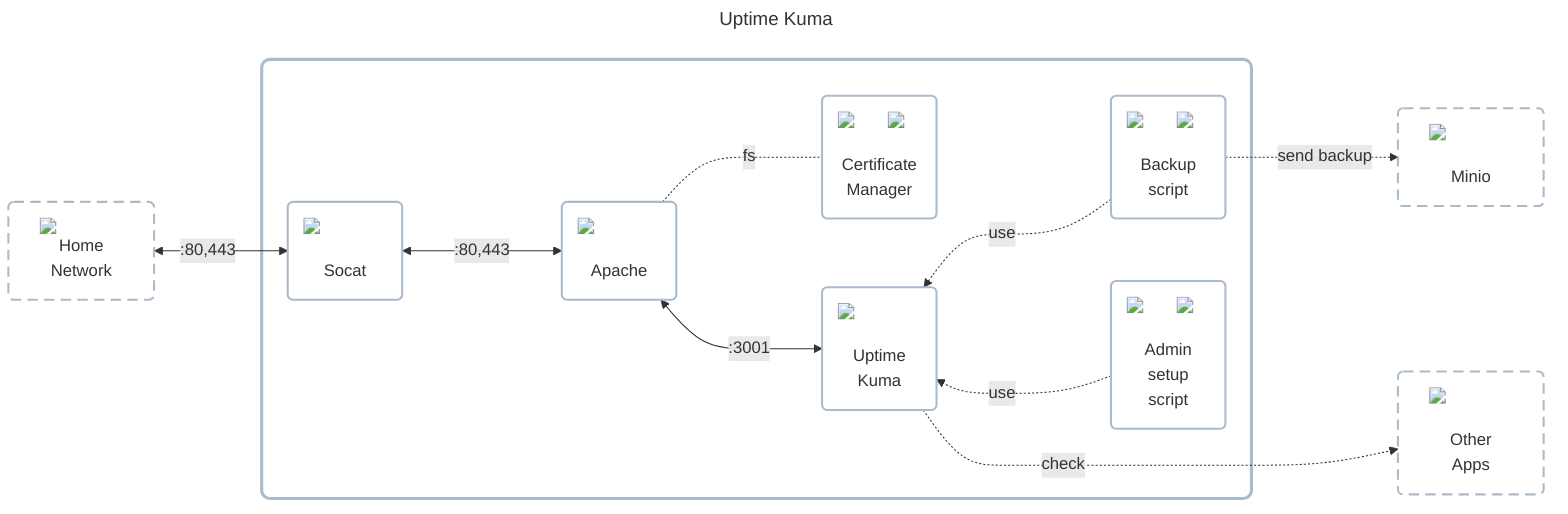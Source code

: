 ---
title: Uptime Kuma
---

flowchart LR
    classDef cluster fill:#ffffff00,stroke:#aabbccff,stroke-width:3px,rx:8px,ry:8px;
    classDef node fill:#ffffff00,stroke:#aabbccff,stroke-width:2px,rx:5px,ry:5px;
    classDef dashed_border stroke-dasharray:10 6;

    home_network["<img src='../../../../icons/network.png' style='min-width:80px;max-width:80px' />Home<br />Network"]
    class home_network dashed_border

    subgraph app_wrapper[" "]
        socket_proxy("<img src='../../../../icons/ingress.png' style='min-width:80px;max-width:80px' /><br />Socat")
        http_proxy("<img src='../../../../icons/apache.png' style='min-width:80px;max-width:80px' /><br />Apache")
        certificate_manager("<img src='../../../../icons/cronjob.png' style='min-width:32px;max-width:32px;position:absolute;top:0;right:0' /><img src='../../../../icons/lets-encrypt.png' style='min-width:80px;max-width:80px' /><br />Certificate<br />Manager")
        app("<img src='../../../../icons/uptime-kuma.png' style='min-width:80px;max-width:80px' /><br />Uptime<br />Kuma")
        script_backup("<img src='../../../../icons/cronjob.png' style='min-width:32px;max-width:32px;position:absolute;top:0;right:0' /><img src='../../../../icons/chromium+playwright.png' style='min-width:80px;max-width:80px' /><br />Backup<br />script")
        script_admin_setup("<img src='../../../../icons/cronjob.png' style='min-width:32px;max-width:32px;position:absolute;top:0;right:0' /><img src='../../../../icons/chromium+playwright.png' style='min-width:80px;max-width:80px' /><br />Admin<br />setup<br />script")

        socket_proxy <--->|:80,443| http_proxy <--->|:3001| app
        app ~~~ script_backup & script_admin_setup -..->|use| app
        http_proxy -..-|fs| certificate_manager
    end

    other_apps["<img src='../../../../icons/apps.png' style='min-width:80px;max-width:80px' /><br />Other<br />Apps"]
    class other_apps dashed_border
    s3_database["<img src='../../../../icons/minio.png' style='min-width:80px;max-width:80px' /><br />Minio"]
    class s3_database dashed_border

    home_network <-->|:80,443| socket_proxy
    script_admin_setup ~~~ other_apps
    script_backup -.->|send backup| s3_database
    app -..->|check| other_apps